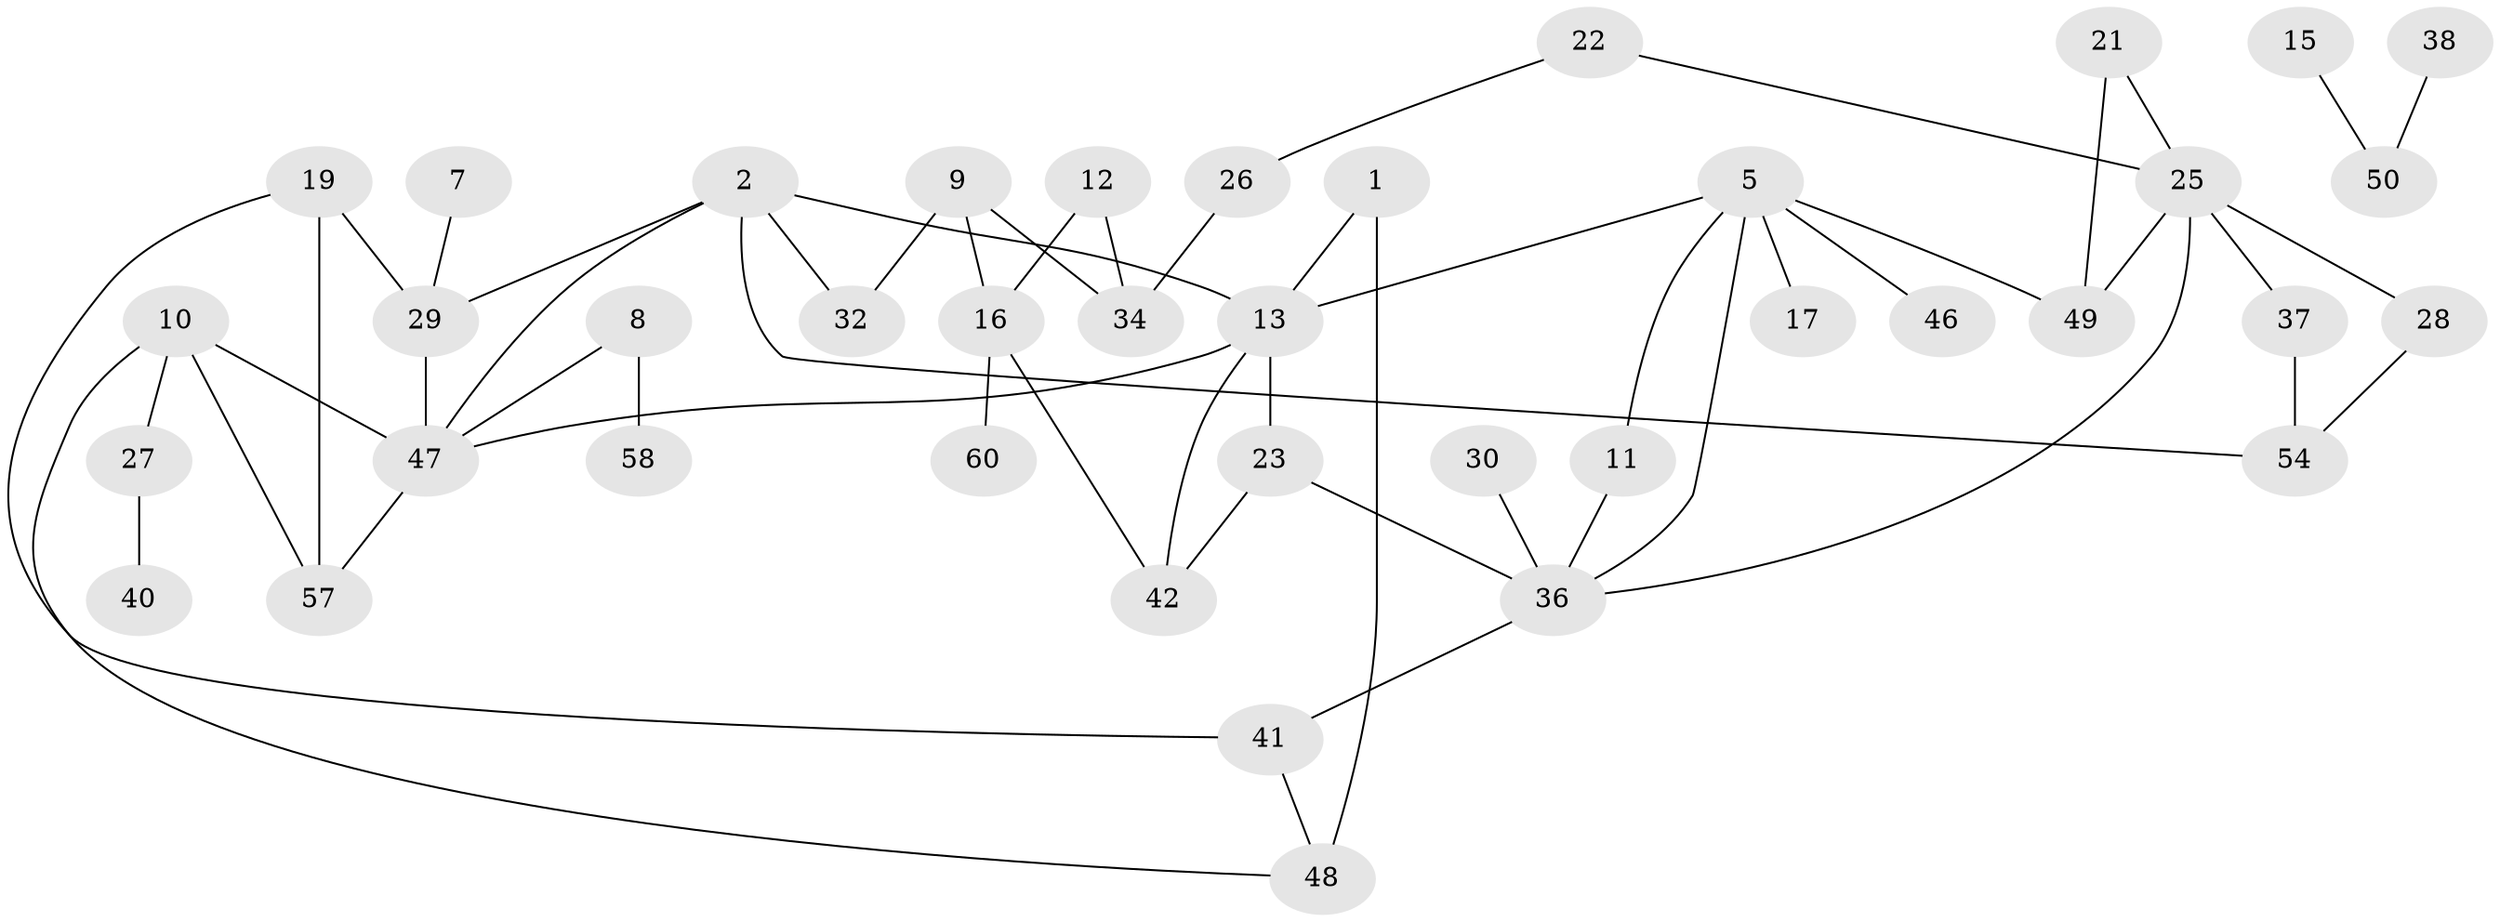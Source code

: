 // original degree distribution, {1: 0.2601626016260163, 4: 0.0975609756097561, 0: 0.17073170731707318, 2: 0.2845528455284553, 3: 0.15447154471544716, 6: 0.008130081300813009, 5: 0.016260162601626018, 7: 0.008130081300813009}
// Generated by graph-tools (version 1.1) at 2025/33/03/09/25 02:33:54]
// undirected, 40 vertices, 55 edges
graph export_dot {
graph [start="1"]
  node [color=gray90,style=filled];
  1;
  2;
  5;
  7;
  8;
  9;
  10;
  11;
  12;
  13;
  15;
  16;
  17;
  19;
  21;
  22;
  23;
  25;
  26;
  27;
  28;
  29;
  30;
  32;
  34;
  36;
  37;
  38;
  40;
  41;
  42;
  46;
  47;
  48;
  49;
  50;
  54;
  57;
  58;
  60;
  1 -- 13 [weight=1.0];
  1 -- 48 [weight=2.0];
  2 -- 13 [weight=1.0];
  2 -- 29 [weight=1.0];
  2 -- 32 [weight=1.0];
  2 -- 47 [weight=1.0];
  2 -- 54 [weight=1.0];
  5 -- 11 [weight=1.0];
  5 -- 13 [weight=1.0];
  5 -- 17 [weight=1.0];
  5 -- 36 [weight=1.0];
  5 -- 46 [weight=1.0];
  5 -- 49 [weight=1.0];
  7 -- 29 [weight=1.0];
  8 -- 47 [weight=1.0];
  8 -- 58 [weight=1.0];
  9 -- 16 [weight=1.0];
  9 -- 32 [weight=1.0];
  9 -- 34 [weight=1.0];
  10 -- 27 [weight=1.0];
  10 -- 47 [weight=1.0];
  10 -- 48 [weight=1.0];
  10 -- 57 [weight=1.0];
  11 -- 36 [weight=1.0];
  12 -- 16 [weight=1.0];
  12 -- 34 [weight=1.0];
  13 -- 23 [weight=1.0];
  13 -- 42 [weight=1.0];
  13 -- 47 [weight=1.0];
  15 -- 50 [weight=1.0];
  16 -- 42 [weight=1.0];
  16 -- 60 [weight=2.0];
  19 -- 29 [weight=1.0];
  19 -- 41 [weight=1.0];
  19 -- 57 [weight=2.0];
  21 -- 25 [weight=1.0];
  21 -- 49 [weight=1.0];
  22 -- 25 [weight=1.0];
  22 -- 26 [weight=1.0];
  23 -- 36 [weight=1.0];
  23 -- 42 [weight=1.0];
  25 -- 28 [weight=1.0];
  25 -- 36 [weight=1.0];
  25 -- 37 [weight=1.0];
  25 -- 49 [weight=1.0];
  26 -- 34 [weight=1.0];
  27 -- 40 [weight=2.0];
  28 -- 54 [weight=1.0];
  29 -- 47 [weight=3.0];
  30 -- 36 [weight=1.0];
  36 -- 41 [weight=1.0];
  37 -- 54 [weight=1.0];
  38 -- 50 [weight=1.0];
  41 -- 48 [weight=1.0];
  47 -- 57 [weight=1.0];
}
